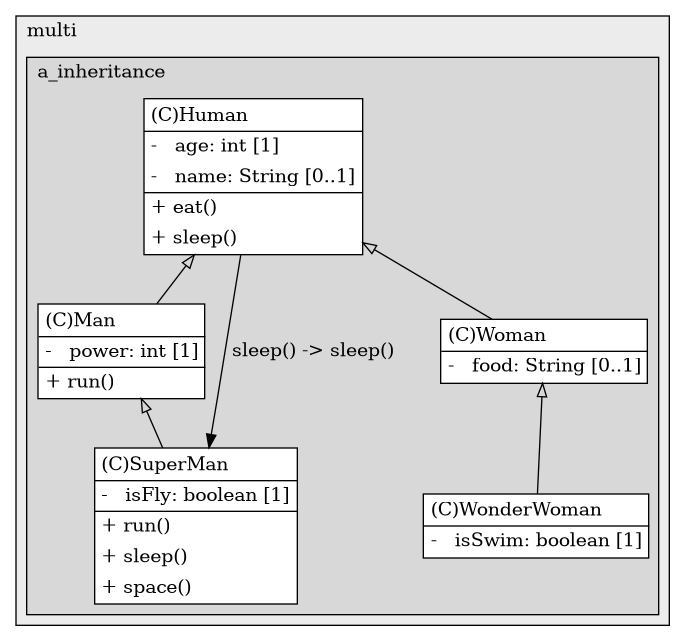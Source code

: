 @startuml

/' diagram meta data start
config=StructureConfiguration;
{
  "projectClassification": {
    "searchMode": "OpenProject", // OpenProject, AllProjects
    "includedProjects": "",
    "pathEndKeywords": "*.impl",
    "isClientPath": "",
    "isClientName": "",
    "isTestPath": "",
    "isTestName": "",
    "isMappingPath": "",
    "isMappingName": "",
    "isDataAccessPath": "",
    "isDataAccessName": "",
    "isDataStructurePath": "",
    "isDataStructureName": "",
    "isInterfaceStructuresPath": "",
    "isInterfaceStructuresName": "",
    "isEntryPointPath": "",
    "isEntryPointName": "",
    "treatFinalFieldsAsMandatory": false
  },
  "graphRestriction": {
    "classPackageExcludeFilter": "",
    "classPackageIncludeFilter": "",
    "classNameExcludeFilter": "",
    "classNameIncludeFilter": "",
    "methodNameExcludeFilter": "",
    "methodNameIncludeFilter": "",
    "removeByInheritance": "", // inheritance/annotation based filtering is done in a second step
    "removeByAnnotation": "",
    "removeByClassPackage": "", // cleanup the graph after inheritance/annotation based filtering is done
    "removeByClassName": "",
    "cutMappings": false,
    "cutEnum": true,
    "cutTests": true,
    "cutClient": true,
    "cutDataAccess": false,
    "cutInterfaceStructures": false,
    "cutDataStructures": false,
    "cutGetterAndSetter": true,
    "cutConstructors": true
  },
  "graphTraversal": {
    "forwardDepth": 6,
    "backwardDepth": 6,
    "classPackageExcludeFilter": "",
    "classPackageIncludeFilter": "",
    "classNameExcludeFilter": "",
    "classNameIncludeFilter": "",
    "methodNameExcludeFilter": "",
    "methodNameIncludeFilter": "",
    "hideMappings": false,
    "hideDataStructures": false,
    "hidePrivateMethods": true,
    "hideInterfaceCalls": true, // indirection: implementation -> interface (is hidden) -> implementation
    "onlyShowApplicationEntryPoints": false, // root node is included
    "useMethodCallsForStructureDiagram": "ForwardOnly" // ForwardOnly, BothDirections, No
  },
  "details": {
    "aggregation": "GroupByClass", // ByClass, GroupByClass, None
    "showClassGenericTypes": true,
    "showMethods": true,
    "showMethodParameterNames": true,
    "showMethodParameterTypes": true,
    "showMethodReturnType": true,
    "showPackageLevels": 2,
    "showDetailedClassStructure": true
  },
  "rootClass": "com.multi.a_inheritance.SuperMan",
  "extensionCallbackMethod": "" // qualified.class.name#methodName - signature: public static String method(String)
}
diagram meta data end '/



digraph g {
    rankdir="TB"
    splines=polyline
    

'nodes 
subgraph cluster_104256825 { 
   	label=multi
	labeljust=l
	fillcolor="#ececec"
	style=filled
   
   subgraph cluster_626513417 { 
   	label=a_inheritance
	labeljust=l
	fillcolor="#d8d8d8"
	style=filled
   
   Human603494902[
	label=<<TABLE BORDER="1" CELLBORDER="0" CELLPADDING="4" CELLSPACING="0">
<TR><TD ALIGN="LEFT" >(C)Human</TD></TR>
<HR/>
<TR><TD ALIGN="LEFT" >-   age: int [1]</TD></TR>
<TR><TD ALIGN="LEFT" >-   name: String [0..1]</TD></TR>
<HR/>
<TR><TD ALIGN="LEFT" >+ eat()</TD></TR>
<TR><TD ALIGN="LEFT" >+ sleep()</TD></TR>
</TABLE>>
	style=filled
	margin=0
	shape=plaintext
	fillcolor="#FFFFFF"
];

Man603494902[
	label=<<TABLE BORDER="1" CELLBORDER="0" CELLPADDING="4" CELLSPACING="0">
<TR><TD ALIGN="LEFT" >(C)Man</TD></TR>
<HR/>
<TR><TD ALIGN="LEFT" >-   power: int [1]</TD></TR>
<HR/>
<TR><TD ALIGN="LEFT" >+ run()</TD></TR>
</TABLE>>
	style=filled
	margin=0
	shape=plaintext
	fillcolor="#FFFFFF"
];

SuperMan603494902[
	label=<<TABLE BORDER="1" CELLBORDER="0" CELLPADDING="4" CELLSPACING="0">
<TR><TD ALIGN="LEFT" >(C)SuperMan</TD></TR>
<HR/>
<TR><TD ALIGN="LEFT" >-   isFly: boolean [1]</TD></TR>
<HR/>
<TR><TD ALIGN="LEFT" >+ run()</TD></TR>
<TR><TD ALIGN="LEFT" >+ sleep()</TD></TR>
<TR><TD ALIGN="LEFT" >+ space()</TD></TR>
</TABLE>>
	style=filled
	margin=0
	shape=plaintext
	fillcolor="#FFFFFF"
];

Woman603494902[
	label=<<TABLE BORDER="1" CELLBORDER="0" CELLPADDING="4" CELLSPACING="0">
<TR><TD ALIGN="LEFT" >(C)Woman</TD></TR>
<HR/>
<TR><TD ALIGN="LEFT" >-   food: String [0..1]</TD></TR>
</TABLE>>
	style=filled
	margin=0
	shape=plaintext
	fillcolor="#FFFFFF"
];

WonderWoman603494902[
	label=<<TABLE BORDER="1" CELLBORDER="0" CELLPADDING="4" CELLSPACING="0">
<TR><TD ALIGN="LEFT" >(C)WonderWoman</TD></TR>
<HR/>
<TR><TD ALIGN="LEFT" >-   isSwim: boolean [1]</TD></TR>
</TABLE>>
	style=filled
	margin=0
	shape=plaintext
	fillcolor="#FFFFFF"
];
} 
} 

'edges    
Human603494902 -> Man603494902[arrowhead=none, arrowtail=empty, dir=both];
Human603494902 -> SuperMan603494902[label="sleep() -> sleep()"];
Human603494902 -> Woman603494902[arrowhead=none, arrowtail=empty, dir=both];
Man603494902 -> SuperMan603494902[arrowhead=none, arrowtail=empty, dir=both];
Woman603494902 -> WonderWoman603494902[arrowhead=none, arrowtail=empty, dir=both];
    
}
@enduml